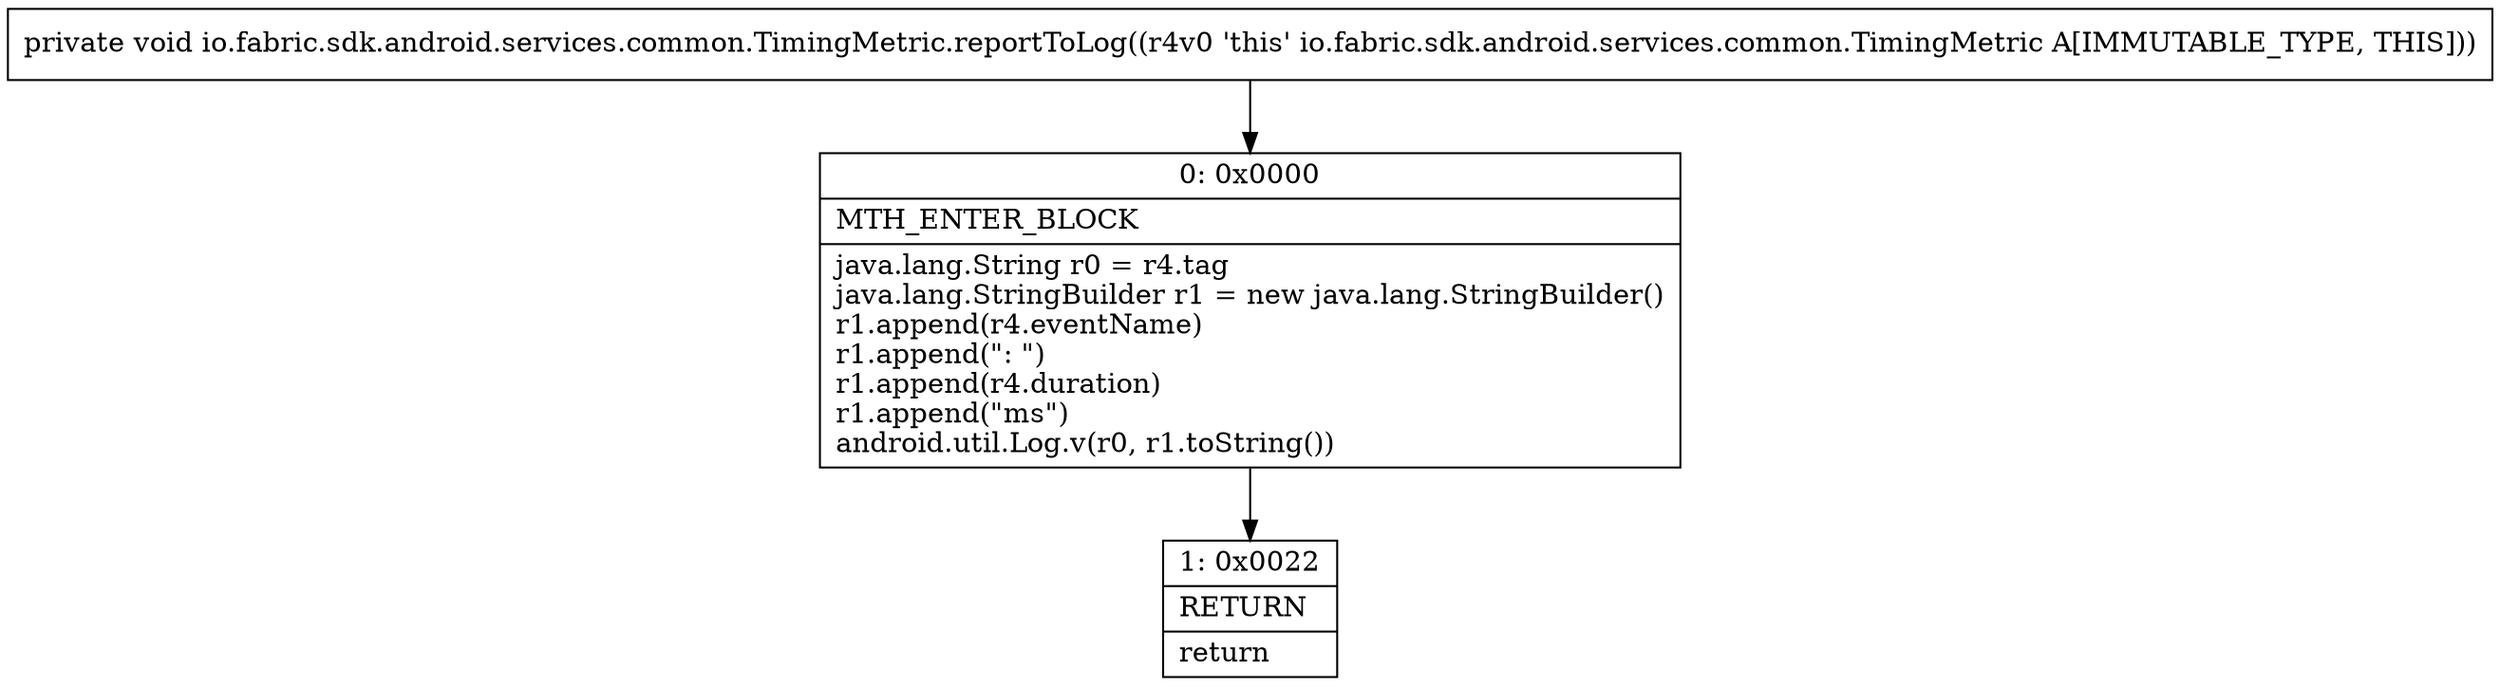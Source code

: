 digraph "CFG forio.fabric.sdk.android.services.common.TimingMetric.reportToLog()V" {
Node_0 [shape=record,label="{0\:\ 0x0000|MTH_ENTER_BLOCK\l|java.lang.String r0 = r4.tag\ljava.lang.StringBuilder r1 = new java.lang.StringBuilder()\lr1.append(r4.eventName)\lr1.append(\": \")\lr1.append(r4.duration)\lr1.append(\"ms\")\landroid.util.Log.v(r0, r1.toString())\l}"];
Node_1 [shape=record,label="{1\:\ 0x0022|RETURN\l|return\l}"];
MethodNode[shape=record,label="{private void io.fabric.sdk.android.services.common.TimingMetric.reportToLog((r4v0 'this' io.fabric.sdk.android.services.common.TimingMetric A[IMMUTABLE_TYPE, THIS])) }"];
MethodNode -> Node_0;
Node_0 -> Node_1;
}

